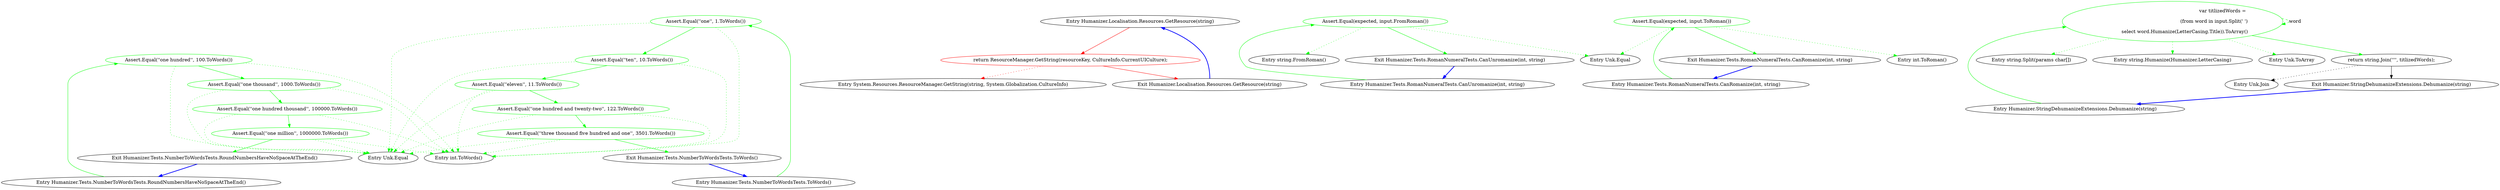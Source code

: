 digraph  {
m0_8 [label="Entry Unk.Equal", span="", cluster="Unk.Equal", file="NumberToWordsTests.cs"];
m0_7 [label="Entry int.ToWords()", span="13-13", cluster="int.ToWords()", file="NumberToWordsTests.cs"];
m0_9 [label="Entry Humanizer.Tests.NumberToWordsTests.RoundNumbersHaveNoSpaceAtTheEnd()", span="17-17", cluster="Humanizer.Tests.NumberToWordsTests.RoundNumbersHaveNoSpaceAtTheEnd()", file="NumberToWordsTests.cs"];
m0_10 [label="Assert.Equal(''one hundred'', 100.ToWords())", span="19-19", cluster="Humanizer.Tests.NumberToWordsTests.RoundNumbersHaveNoSpaceAtTheEnd()", color=green, community=0, file="NumberToWordsTests.cs"];
m0_11 [label="Assert.Equal(''one thousand'', 1000.ToWords())", span="20-20", cluster="Humanizer.Tests.NumberToWordsTests.RoundNumbersHaveNoSpaceAtTheEnd()", color=green, community=0, file="NumberToWordsTests.cs"];
m0_12 [label="Assert.Equal(''one hundred thousand'', 100000.ToWords())", span="21-21", cluster="Humanizer.Tests.NumberToWordsTests.RoundNumbersHaveNoSpaceAtTheEnd()", color=green, community=0, file="NumberToWordsTests.cs"];
m0_13 [label="Assert.Equal(''one million'', 1000000.ToWords())", span="22-22", cluster="Humanizer.Tests.NumberToWordsTests.RoundNumbersHaveNoSpaceAtTheEnd()", color=green, community=0, file="NumberToWordsTests.cs"];
m0_14 [label="Exit Humanizer.Tests.NumberToWordsTests.RoundNumbersHaveNoSpaceAtTheEnd()", span="17-17", cluster="Humanizer.Tests.NumberToWordsTests.RoundNumbersHaveNoSpaceAtTheEnd()", file="NumberToWordsTests.cs"];
m0_0 [label="Entry Humanizer.Tests.NumberToWordsTests.ToWords()", span="7-7", cluster="Humanizer.Tests.NumberToWordsTests.ToWords()", file="NumberToWordsTests.cs"];
m0_1 [label="Assert.Equal(''one'', 1.ToWords())", span="9-9", cluster="Humanizer.Tests.NumberToWordsTests.ToWords()", color=green, community=0, file="NumberToWordsTests.cs"];
m0_2 [label="Assert.Equal(''ten'', 10.ToWords())", span="10-10", cluster="Humanizer.Tests.NumberToWordsTests.ToWords()", color=green, community=0, file="NumberToWordsTests.cs"];
m0_3 [label="Assert.Equal(''eleven'', 11.ToWords())", span="11-11", cluster="Humanizer.Tests.NumberToWordsTests.ToWords()", color=green, community=0, file="NumberToWordsTests.cs"];
m0_4 [label="Assert.Equal(''one hundred and twenty-two'', 122.ToWords())", span="12-12", cluster="Humanizer.Tests.NumberToWordsTests.ToWords()", color=green, community=0, file="NumberToWordsTests.cs"];
m0_5 [label="Assert.Equal(''three thousand five hundred and one'', 3501.ToWords())", span="13-13", cluster="Humanizer.Tests.NumberToWordsTests.ToWords()", color=green, community=0, file="NumberToWordsTests.cs"];
m0_6 [label="Exit Humanizer.Tests.NumberToWordsTests.ToWords()", span="7-7", cluster="Humanizer.Tests.NumberToWordsTests.ToWords()", file="NumberToWordsTests.cs"];
m1_0 [label="Entry Humanizer.Localisation.Resources.GetResource(string)", span="27-27", cluster="Humanizer.Localisation.Resources.GetResource(string)", file="Resources.cs"];
m1_1 [label="return ResourceManager.GetString(resourceKey, CultureInfo.CurrentUICulture);", span="29-29", cluster="Humanizer.Localisation.Resources.GetResource(string)", color=red, community=0, file="Resources.cs"];
m1_2 [label="Exit Humanizer.Localisation.Resources.GetResource(string)", span="27-27", cluster="Humanizer.Localisation.Resources.GetResource(string)", file="Resources.cs"];
m1_3 [label="Entry System.Resources.ResourceManager.GetString(string, System.Globalization.CultureInfo)", span="0-0", cluster="System.Resources.ResourceManager.GetString(string, System.Globalization.CultureInfo)", file="Resources.cs"];
m3_8 [label="Entry string.FromRoman()", span="40-40", cluster="string.FromRoman()", file="RomanNumeralTests.cs"];
m3_5 [label="Entry Humanizer.Tests.RomanNumeralTests.CanUnromanize(int, string)", span="43-43", cluster="Humanizer.Tests.RomanNumeralTests.CanUnromanize(int, string)", file="RomanNumeralTests.cs"];
m3_6 [label="Assert.Equal(expected, input.FromRoman())", span="45-45", cluster="Humanizer.Tests.RomanNumeralTests.CanUnromanize(int, string)", color=green, community=0, file="RomanNumeralTests.cs"];
m3_7 [label="Exit Humanizer.Tests.RomanNumeralTests.CanUnromanize(int, string)", span="43-43", cluster="Humanizer.Tests.RomanNumeralTests.CanUnromanize(int, string)", file="RomanNumeralTests.cs"];
m3_0 [label="Entry Humanizer.Tests.RomanNumeralTests.CanRomanize(int, string)", span="23-23", cluster="Humanizer.Tests.RomanNumeralTests.CanRomanize(int, string)", file="RomanNumeralTests.cs"];
m3_1 [label="Assert.Equal(expected, input.ToRoman())", span="25-25", cluster="Humanizer.Tests.RomanNumeralTests.CanRomanize(int, string)", color=green, community=0, file="RomanNumeralTests.cs"];
m3_2 [label="Exit Humanizer.Tests.RomanNumeralTests.CanRomanize(int, string)", span="23-23", cluster="Humanizer.Tests.RomanNumeralTests.CanRomanize(int, string)", file="RomanNumeralTests.cs"];
m3_4 [label="Entry Unk.Equal", span="", cluster="Unk.Equal", file="RomanNumeralTests.cs"];
m3_3 [label="Entry int.ToRoman()", span="80-80", cluster="int.ToRoman()", file="RomanNumeralTests.cs"];
m4_4 [label="Entry string.Split(params char[])", span="0-0", cluster="string.Split(params char[])", file="StringDehumanizeExtensions.cs"];
m4_5 [label="Entry string.Humanize(Humanizer.LetterCasing)", span="62-62", cluster="string.Humanize(Humanizer.LetterCasing)", file="StringDehumanizeExtensions.cs"];
m4_7 [label="Entry Unk.Join", span="", cluster="Unk.Join", file="StringDehumanizeExtensions.cs"];
m4_6 [label="Entry Unk.ToArray", span="", cluster="Unk.ToArray", file="StringDehumanizeExtensions.cs"];
m4_0 [label="Entry Humanizer.StringDehumanizeExtensions.Dehumanize(string)", span="11-11", cluster="Humanizer.StringDehumanizeExtensions.Dehumanize(string)", file="StringDehumanizeExtensions.cs"];
m4_1 [label="var titlizedWords = \r\n                (from word in input.Split(' ')\r\n                select word.Humanize(LetterCasing.Title)).ToArray()", span="13-15", cluster="Humanizer.StringDehumanizeExtensions.Dehumanize(string)", color=green, community=0, file="StringDehumanizeExtensions.cs"];
m4_2 [label="return string.Join('''', titlizedWords);", span="17-17", cluster="Humanizer.StringDehumanizeExtensions.Dehumanize(string)", file="StringDehumanizeExtensions.cs"];
m4_3 [label="Exit Humanizer.StringDehumanizeExtensions.Dehumanize(string)", span="11-11", cluster="Humanizer.StringDehumanizeExtensions.Dehumanize(string)", file="StringDehumanizeExtensions.cs"];
m0_9 -> m0_10  [key=0, style=solid, color=green];
m0_10 -> m0_11  [key=0, style=solid, color=green];
m0_10 -> m0_7  [key=2, style=dotted, color=green];
m0_10 -> m0_8  [key=2, style=dotted, color=green];
m0_11 -> m0_12  [key=0, style=solid, color=green];
m0_11 -> m0_7  [key=2, style=dotted, color=green];
m0_11 -> m0_8  [key=2, style=dotted, color=green];
m0_12 -> m0_13  [key=0, style=solid, color=green];
m0_12 -> m0_7  [key=2, style=dotted, color=green];
m0_12 -> m0_8  [key=2, style=dotted, color=green];
m0_13 -> m0_14  [key=0, style=solid, color=green];
m0_13 -> m0_7  [key=2, style=dotted, color=green];
m0_13 -> m0_8  [key=2, style=dotted, color=green];
m0_14 -> m0_9  [key=0, style=bold, color=blue];
m0_0 -> m0_1  [key=0, style=solid, color=green];
m0_1 -> m0_2  [key=0, style=solid, color=green];
m0_1 -> m0_7  [key=2, style=dotted, color=green];
m0_1 -> m0_8  [key=2, style=dotted, color=green];
m0_2 -> m0_3  [key=0, style=solid, color=green];
m0_2 -> m0_7  [key=2, style=dotted, color=green];
m0_2 -> m0_8  [key=2, style=dotted, color=green];
m0_3 -> m0_4  [key=0, style=solid, color=green];
m0_3 -> m0_7  [key=2, style=dotted, color=green];
m0_3 -> m0_8  [key=2, style=dotted, color=green];
m0_4 -> m0_5  [key=0, style=solid, color=green];
m0_4 -> m0_7  [key=2, style=dotted, color=green];
m0_4 -> m0_8  [key=2, style=dotted, color=green];
m0_5 -> m0_6  [key=0, style=solid, color=green];
m0_5 -> m0_7  [key=2, style=dotted, color=green];
m0_5 -> m0_8  [key=2, style=dotted, color=green];
m0_6 -> m0_0  [key=0, style=bold, color=blue];
m1_0 -> m1_1  [key=0, style=solid, color=red];
m1_1 -> m1_2  [key=0, style=solid, color=red];
m1_1 -> m1_3  [key=2, style=dotted, color=red];
m1_2 -> m1_0  [key=0, style=bold, color=blue];
m3_5 -> m3_6  [key=0, style=solid, color=green];
m3_6 -> m3_7  [key=0, style=solid, color=green];
m3_6 -> m3_8  [key=2, style=dotted, color=green];
m3_6 -> m3_4  [key=2, style=dotted, color=green];
m3_7 -> m3_5  [key=0, style=bold, color=blue];
m3_0 -> m3_1  [key=0, style=solid, color=green];
m3_1 -> m3_2  [key=0, style=solid, color=green];
m3_1 -> m3_3  [key=2, style=dotted, color=green];
m3_1 -> m3_4  [key=2, style=dotted, color=green];
m3_2 -> m3_0  [key=0, style=bold, color=blue];
m4_0 -> m4_1  [key=0, style=solid, color=green];
m4_1 -> m4_2  [key=0, style=solid, color=green];
m4_1 -> m4_4  [key=2, style=dotted, color=green];
m4_1 -> m4_5  [key=2, style=dotted, color=green];
m4_1 -> m4_6  [key=2, style=dotted, color=green];
m4_1 -> m4_1  [key=1, style=dashed, color=green, label=word];
m4_2 -> m4_3  [key=0, style=solid];
m4_2 -> m4_7  [key=2, style=dotted];
m4_3 -> m4_0  [key=0, style=bold, color=blue];
}
